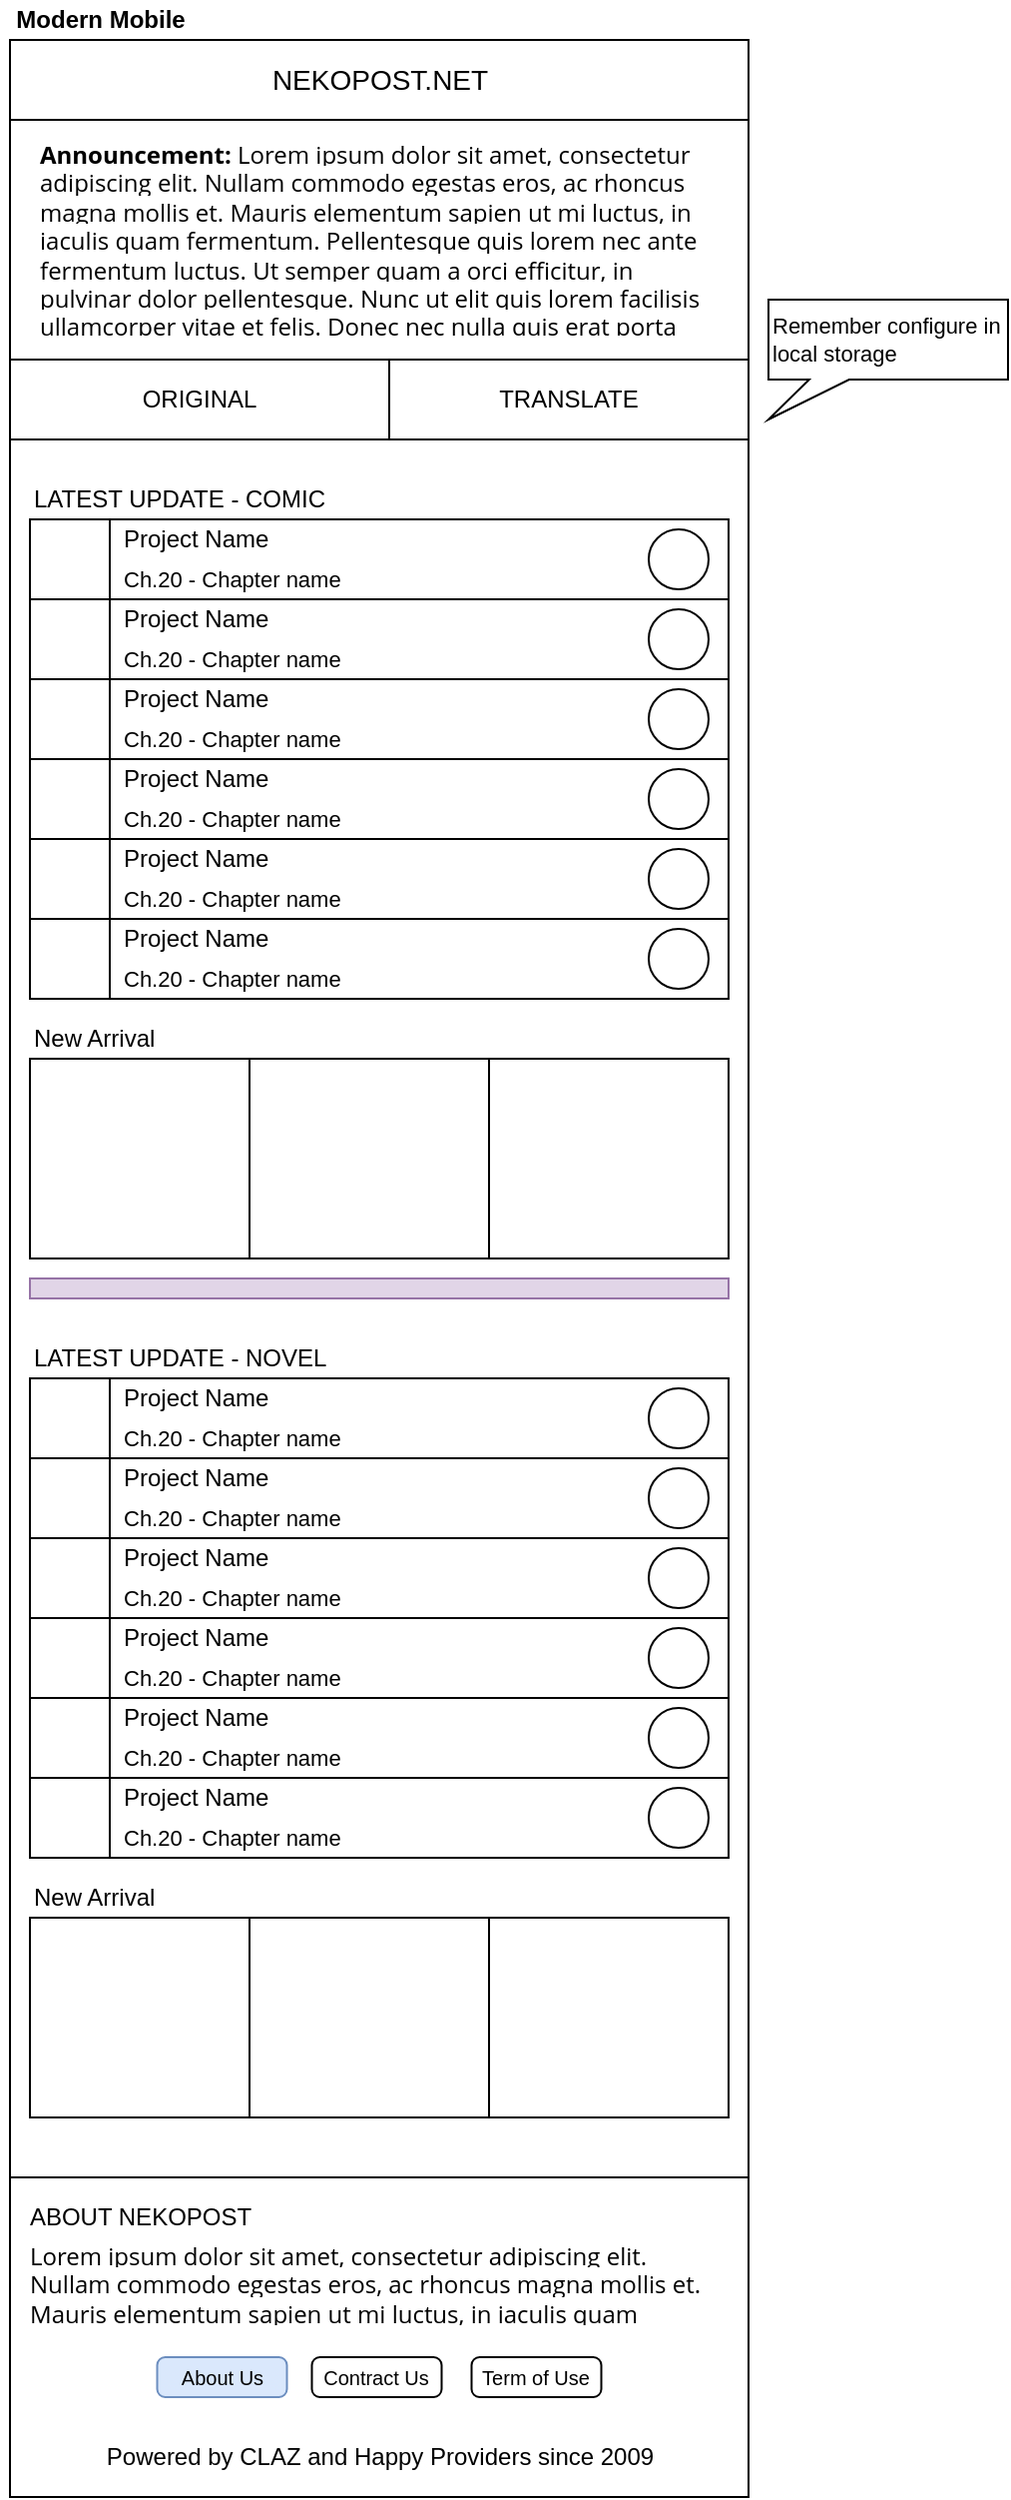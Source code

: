 <mxfile version="13.1.3" type="github">
  <diagram id="8td7YuofsSNAn1QMjyVu" name="Page-1">
    <mxGraphModel dx="1408" dy="748" grid="1" gridSize="10" guides="1" tooltips="1" connect="1" arrows="1" fold="1" page="1" pageScale="1" pageWidth="850" pageHeight="1100" math="0" shadow="0">
      <root>
        <mxCell id="0" />
        <mxCell id="1" parent="0" />
        <mxCell id="3KRZKQe5Rs8XC9uwf4vS-1" value="" style="rounded=0;whiteSpace=wrap;html=1;" vertex="1" parent="1">
          <mxGeometry x="40" y="40" width="370" height="1180" as="geometry" />
        </mxCell>
        <mxCell id="3KRZKQe5Rs8XC9uwf4vS-2" value="" style="rounded=0;whiteSpace=wrap;html=1;" vertex="1" parent="1">
          <mxGeometry x="40" y="40" width="370" height="40" as="geometry" />
        </mxCell>
        <mxCell id="3KRZKQe5Rs8XC9uwf4vS-3" value="Modern Mobile" style="text;html=1;align=center;verticalAlign=middle;resizable=0;points=[];autosize=1;fontStyle=1" vertex="1" parent="1">
          <mxGeometry x="35" y="20" width="100" height="20" as="geometry" />
        </mxCell>
        <mxCell id="3KRZKQe5Rs8XC9uwf4vS-4" value="" style="rounded=0;whiteSpace=wrap;html=1;" vertex="1" parent="1">
          <mxGeometry x="40" y="80" width="370" height="120" as="geometry" />
        </mxCell>
        <mxCell id="3KRZKQe5Rs8XC9uwf4vS-6" value="ORIGINAL" style="rounded=0;whiteSpace=wrap;html=1;" vertex="1" parent="1">
          <mxGeometry x="40" y="200" width="190" height="40" as="geometry" />
        </mxCell>
        <mxCell id="3KRZKQe5Rs8XC9uwf4vS-10" value="TRANSLATE" style="rounded=0;whiteSpace=wrap;html=1;" vertex="1" parent="1">
          <mxGeometry x="230" y="200" width="180" height="40" as="geometry" />
        </mxCell>
        <mxCell id="3KRZKQe5Rs8XC9uwf4vS-16" value="" style="rounded=0;whiteSpace=wrap;html=1;" vertex="1" parent="1">
          <mxGeometry x="50" y="280" width="350" height="40" as="geometry" />
        </mxCell>
        <mxCell id="3KRZKQe5Rs8XC9uwf4vS-17" value="" style="rounded=0;whiteSpace=wrap;html=1;" vertex="1" parent="1">
          <mxGeometry x="50" y="550" width="110" height="100" as="geometry" />
        </mxCell>
        <mxCell id="3KRZKQe5Rs8XC9uwf4vS-18" value="" style="rounded=0;whiteSpace=wrap;html=1;" vertex="1" parent="1">
          <mxGeometry x="160" y="550" width="120" height="100" as="geometry" />
        </mxCell>
        <mxCell id="3KRZKQe5Rs8XC9uwf4vS-19" value="" style="rounded=0;whiteSpace=wrap;html=1;" vertex="1" parent="1">
          <mxGeometry x="280" y="550" width="120" height="100" as="geometry" />
        </mxCell>
        <mxCell id="3KRZKQe5Rs8XC9uwf4vS-20" value="LATEST UPDATE - COMIC" style="text;html=1;align=left;verticalAlign=middle;resizable=0;points=[];autosize=1;fontSize=12;" vertex="1" parent="1">
          <mxGeometry x="50" y="260" width="160" height="20" as="geometry" />
        </mxCell>
        <mxCell id="3KRZKQe5Rs8XC9uwf4vS-21" value="" style="rounded=0;whiteSpace=wrap;html=1;" vertex="1" parent="1">
          <mxGeometry x="50" y="320" width="350" height="40" as="geometry" />
        </mxCell>
        <mxCell id="3KRZKQe5Rs8XC9uwf4vS-22" value="" style="rounded=0;whiteSpace=wrap;html=1;" vertex="1" parent="1">
          <mxGeometry x="50" y="360" width="350" height="40" as="geometry" />
        </mxCell>
        <mxCell id="3KRZKQe5Rs8XC9uwf4vS-23" value="" style="rounded=0;whiteSpace=wrap;html=1;" vertex="1" parent="1">
          <mxGeometry x="50" y="400" width="350" height="40" as="geometry" />
        </mxCell>
        <mxCell id="3KRZKQe5Rs8XC9uwf4vS-24" value="NEKOPOST.NET" style="text;html=1;align=center;verticalAlign=middle;resizable=0;points=[];autosize=1;fontSize=14;" vertex="1" parent="1">
          <mxGeometry x="165" y="50" width="120" height="20" as="geometry" />
        </mxCell>
        <mxCell id="3KRZKQe5Rs8XC9uwf4vS-26" value="" style="rounded=0;whiteSpace=wrap;html=1;" vertex="1" parent="1">
          <mxGeometry x="50" y="280" width="40" height="40" as="geometry" />
        </mxCell>
        <mxCell id="3KRZKQe5Rs8XC9uwf4vS-27" value="" style="rounded=0;whiteSpace=wrap;html=1;" vertex="1" parent="1">
          <mxGeometry x="50" y="320" width="40" height="40" as="geometry" />
        </mxCell>
        <mxCell id="3KRZKQe5Rs8XC9uwf4vS-28" value="" style="rounded=0;whiteSpace=wrap;html=1;" vertex="1" parent="1">
          <mxGeometry x="50" y="360" width="40" height="40" as="geometry" />
        </mxCell>
        <mxCell id="3KRZKQe5Rs8XC9uwf4vS-29" value="Project Name" style="text;html=1;align=left;verticalAlign=middle;resizable=0;points=[];autosize=1;fontSize=12;spacingLeft=5;" vertex="1" parent="1">
          <mxGeometry x="90" y="280" width="90" height="20" as="geometry" />
        </mxCell>
        <mxCell id="3KRZKQe5Rs8XC9uwf4vS-30" value="Ch.20 - Chapter name" style="text;html=1;align=left;verticalAlign=middle;resizable=0;points=[];autosize=1;fontSize=11;spacingLeft=5;" vertex="1" parent="1">
          <mxGeometry x="90" y="300" width="130" height="20" as="geometry" />
        </mxCell>
        <mxCell id="3KRZKQe5Rs8XC9uwf4vS-31" value="" style="ellipse;whiteSpace=wrap;html=1;aspect=fixed;fontSize=11;align=left;" vertex="1" parent="1">
          <mxGeometry x="360" y="285" width="30" height="30" as="geometry" />
        </mxCell>
        <mxCell id="3KRZKQe5Rs8XC9uwf4vS-32" value="" style="ellipse;whiteSpace=wrap;html=1;aspect=fixed;fontSize=11;align=left;" vertex="1" parent="1">
          <mxGeometry x="360" y="325" width="30" height="30" as="geometry" />
        </mxCell>
        <mxCell id="3KRZKQe5Rs8XC9uwf4vS-33" value="" style="ellipse;whiteSpace=wrap;html=1;aspect=fixed;fontSize=11;align=left;" vertex="1" parent="1">
          <mxGeometry x="360" y="365" width="30" height="30" as="geometry" />
        </mxCell>
        <mxCell id="3KRZKQe5Rs8XC9uwf4vS-34" value="Project Name" style="text;html=1;align=left;verticalAlign=middle;resizable=0;points=[];autosize=1;fontSize=12;spacingLeft=5;" vertex="1" parent="1">
          <mxGeometry x="90" y="320" width="90" height="20" as="geometry" />
        </mxCell>
        <mxCell id="3KRZKQe5Rs8XC9uwf4vS-35" value="Ch.20 - Chapter name" style="text;html=1;align=left;verticalAlign=middle;resizable=0;points=[];autosize=1;fontSize=11;spacingLeft=5;" vertex="1" parent="1">
          <mxGeometry x="90" y="340" width="130" height="20" as="geometry" />
        </mxCell>
        <mxCell id="3KRZKQe5Rs8XC9uwf4vS-36" value="Project Name" style="text;html=1;align=left;verticalAlign=middle;resizable=0;points=[];autosize=1;fontSize=12;spacingLeft=5;" vertex="1" parent="1">
          <mxGeometry x="90" y="360" width="90" height="20" as="geometry" />
        </mxCell>
        <mxCell id="3KRZKQe5Rs8XC9uwf4vS-37" value="Ch.20 - Chapter name" style="text;html=1;align=left;verticalAlign=middle;resizable=0;points=[];autosize=1;fontSize=11;spacingLeft=5;" vertex="1" parent="1">
          <mxGeometry x="90" y="380" width="130" height="20" as="geometry" />
        </mxCell>
        <mxCell id="3KRZKQe5Rs8XC9uwf4vS-38" value="" style="rounded=0;whiteSpace=wrap;html=1;" vertex="1" parent="1">
          <mxGeometry x="50" y="400" width="350" height="40" as="geometry" />
        </mxCell>
        <mxCell id="3KRZKQe5Rs8XC9uwf4vS-39" value="" style="rounded=0;whiteSpace=wrap;html=1;" vertex="1" parent="1">
          <mxGeometry x="50" y="400" width="40" height="40" as="geometry" />
        </mxCell>
        <mxCell id="3KRZKQe5Rs8XC9uwf4vS-40" value="" style="ellipse;whiteSpace=wrap;html=1;aspect=fixed;fontSize=11;align=left;" vertex="1" parent="1">
          <mxGeometry x="360" y="405" width="30" height="30" as="geometry" />
        </mxCell>
        <mxCell id="3KRZKQe5Rs8XC9uwf4vS-41" value="Project Name" style="text;html=1;align=left;verticalAlign=middle;resizable=0;points=[];autosize=1;fontSize=12;spacingLeft=5;" vertex="1" parent="1">
          <mxGeometry x="90" y="400" width="90" height="20" as="geometry" />
        </mxCell>
        <mxCell id="3KRZKQe5Rs8XC9uwf4vS-42" value="Ch.20 - Chapter name" style="text;html=1;align=left;verticalAlign=middle;resizable=0;points=[];autosize=1;fontSize=11;spacingLeft=5;" vertex="1" parent="1">
          <mxGeometry x="90" y="420" width="130" height="20" as="geometry" />
        </mxCell>
        <mxCell id="3KRZKQe5Rs8XC9uwf4vS-43" value="Remember configure in local storage" style="shape=callout;whiteSpace=wrap;html=1;perimeter=calloutPerimeter;fontSize=11;align=left;size=20;position=0.17;position2=0;" vertex="1" parent="1">
          <mxGeometry x="420" y="170" width="120" height="60" as="geometry" />
        </mxCell>
        <mxCell id="3KRZKQe5Rs8XC9uwf4vS-44" value="" style="rounded=0;whiteSpace=wrap;html=1;" vertex="1" parent="1">
          <mxGeometry x="50" y="440" width="350" height="40" as="geometry" />
        </mxCell>
        <mxCell id="3KRZKQe5Rs8XC9uwf4vS-45" value="" style="rounded=0;whiteSpace=wrap;html=1;" vertex="1" parent="1">
          <mxGeometry x="50" y="480" width="350" height="40" as="geometry" />
        </mxCell>
        <mxCell id="3KRZKQe5Rs8XC9uwf4vS-46" value="" style="rounded=0;whiteSpace=wrap;html=1;" vertex="1" parent="1">
          <mxGeometry x="50" y="440" width="40" height="40" as="geometry" />
        </mxCell>
        <mxCell id="3KRZKQe5Rs8XC9uwf4vS-47" value="" style="ellipse;whiteSpace=wrap;html=1;aspect=fixed;fontSize=11;align=left;" vertex="1" parent="1">
          <mxGeometry x="360" y="445" width="30" height="30" as="geometry" />
        </mxCell>
        <mxCell id="3KRZKQe5Rs8XC9uwf4vS-48" value="Project Name" style="text;html=1;align=left;verticalAlign=middle;resizable=0;points=[];autosize=1;fontSize=12;spacingLeft=5;" vertex="1" parent="1">
          <mxGeometry x="90" y="440" width="90" height="20" as="geometry" />
        </mxCell>
        <mxCell id="3KRZKQe5Rs8XC9uwf4vS-49" value="Ch.20 - Chapter name" style="text;html=1;align=left;verticalAlign=middle;resizable=0;points=[];autosize=1;fontSize=11;spacingLeft=5;" vertex="1" parent="1">
          <mxGeometry x="90" y="460" width="130" height="20" as="geometry" />
        </mxCell>
        <mxCell id="3KRZKQe5Rs8XC9uwf4vS-50" value="" style="rounded=0;whiteSpace=wrap;html=1;" vertex="1" parent="1">
          <mxGeometry x="50" y="480" width="350" height="40" as="geometry" />
        </mxCell>
        <mxCell id="3KRZKQe5Rs8XC9uwf4vS-51" value="" style="rounded=0;whiteSpace=wrap;html=1;" vertex="1" parent="1">
          <mxGeometry x="50" y="480" width="40" height="40" as="geometry" />
        </mxCell>
        <mxCell id="3KRZKQe5Rs8XC9uwf4vS-52" value="" style="ellipse;whiteSpace=wrap;html=1;aspect=fixed;fontSize=11;align=left;" vertex="1" parent="1">
          <mxGeometry x="360" y="485" width="30" height="30" as="geometry" />
        </mxCell>
        <mxCell id="3KRZKQe5Rs8XC9uwf4vS-53" value="Project Name" style="text;html=1;align=left;verticalAlign=middle;resizable=0;points=[];autosize=1;fontSize=12;spacingLeft=5;" vertex="1" parent="1">
          <mxGeometry x="90" y="480" width="90" height="20" as="geometry" />
        </mxCell>
        <mxCell id="3KRZKQe5Rs8XC9uwf4vS-54" value="Ch.20 - Chapter name" style="text;html=1;align=left;verticalAlign=middle;resizable=0;points=[];autosize=1;fontSize=11;spacingLeft=5;" vertex="1" parent="1">
          <mxGeometry x="90" y="500" width="130" height="20" as="geometry" />
        </mxCell>
        <mxCell id="3KRZKQe5Rs8XC9uwf4vS-58" value="LATEST UPDATE - NOVEL" style="text;html=1;align=left;verticalAlign=middle;resizable=0;points=[];autosize=1;fontSize=12;" vertex="1" parent="1">
          <mxGeometry x="50" y="690" width="160" height="20" as="geometry" />
        </mxCell>
        <mxCell id="3KRZKQe5Rs8XC9uwf4vS-59" value="" style="rounded=0;whiteSpace=wrap;html=1;" vertex="1" parent="1">
          <mxGeometry x="50" y="710" width="350" height="40" as="geometry" />
        </mxCell>
        <mxCell id="3KRZKQe5Rs8XC9uwf4vS-60" value="" style="rounded=0;whiteSpace=wrap;html=1;" vertex="1" parent="1">
          <mxGeometry x="50" y="750" width="350" height="40" as="geometry" />
        </mxCell>
        <mxCell id="3KRZKQe5Rs8XC9uwf4vS-61" value="" style="rounded=0;whiteSpace=wrap;html=1;" vertex="1" parent="1">
          <mxGeometry x="50" y="790" width="350" height="40" as="geometry" />
        </mxCell>
        <mxCell id="3KRZKQe5Rs8XC9uwf4vS-62" value="" style="rounded=0;whiteSpace=wrap;html=1;" vertex="1" parent="1">
          <mxGeometry x="50" y="830" width="350" height="40" as="geometry" />
        </mxCell>
        <mxCell id="3KRZKQe5Rs8XC9uwf4vS-63" value="" style="rounded=0;whiteSpace=wrap;html=1;" vertex="1" parent="1">
          <mxGeometry x="50" y="710" width="40" height="40" as="geometry" />
        </mxCell>
        <mxCell id="3KRZKQe5Rs8XC9uwf4vS-64" value="" style="rounded=0;whiteSpace=wrap;html=1;" vertex="1" parent="1">
          <mxGeometry x="50" y="750" width="40" height="40" as="geometry" />
        </mxCell>
        <mxCell id="3KRZKQe5Rs8XC9uwf4vS-65" value="" style="rounded=0;whiteSpace=wrap;html=1;" vertex="1" parent="1">
          <mxGeometry x="50" y="790" width="40" height="40" as="geometry" />
        </mxCell>
        <mxCell id="3KRZKQe5Rs8XC9uwf4vS-66" value="Project Name" style="text;html=1;align=left;verticalAlign=middle;resizable=0;points=[];autosize=1;fontSize=12;spacingLeft=5;" vertex="1" parent="1">
          <mxGeometry x="90" y="710" width="90" height="20" as="geometry" />
        </mxCell>
        <mxCell id="3KRZKQe5Rs8XC9uwf4vS-67" value="Ch.20 - Chapter name" style="text;html=1;align=left;verticalAlign=middle;resizable=0;points=[];autosize=1;fontSize=11;spacingLeft=5;" vertex="1" parent="1">
          <mxGeometry x="90" y="730" width="130" height="20" as="geometry" />
        </mxCell>
        <mxCell id="3KRZKQe5Rs8XC9uwf4vS-68" value="" style="ellipse;whiteSpace=wrap;html=1;aspect=fixed;fontSize=11;align=left;" vertex="1" parent="1">
          <mxGeometry x="360" y="715" width="30" height="30" as="geometry" />
        </mxCell>
        <mxCell id="3KRZKQe5Rs8XC9uwf4vS-69" value="" style="ellipse;whiteSpace=wrap;html=1;aspect=fixed;fontSize=11;align=left;" vertex="1" parent="1">
          <mxGeometry x="360" y="755" width="30" height="30" as="geometry" />
        </mxCell>
        <mxCell id="3KRZKQe5Rs8XC9uwf4vS-70" value="" style="ellipse;whiteSpace=wrap;html=1;aspect=fixed;fontSize=11;align=left;" vertex="1" parent="1">
          <mxGeometry x="360" y="795" width="30" height="30" as="geometry" />
        </mxCell>
        <mxCell id="3KRZKQe5Rs8XC9uwf4vS-71" value="Project Name" style="text;html=1;align=left;verticalAlign=middle;resizable=0;points=[];autosize=1;fontSize=12;spacingLeft=5;" vertex="1" parent="1">
          <mxGeometry x="90" y="750" width="90" height="20" as="geometry" />
        </mxCell>
        <mxCell id="3KRZKQe5Rs8XC9uwf4vS-72" value="Ch.20 - Chapter name" style="text;html=1;align=left;verticalAlign=middle;resizable=0;points=[];autosize=1;fontSize=11;spacingLeft=5;" vertex="1" parent="1">
          <mxGeometry x="90" y="770" width="130" height="20" as="geometry" />
        </mxCell>
        <mxCell id="3KRZKQe5Rs8XC9uwf4vS-73" value="Project Name" style="text;html=1;align=left;verticalAlign=middle;resizable=0;points=[];autosize=1;fontSize=12;spacingLeft=5;" vertex="1" parent="1">
          <mxGeometry x="90" y="790" width="90" height="20" as="geometry" />
        </mxCell>
        <mxCell id="3KRZKQe5Rs8XC9uwf4vS-74" value="Ch.20 - Chapter name" style="text;html=1;align=left;verticalAlign=middle;resizable=0;points=[];autosize=1;fontSize=11;spacingLeft=5;" vertex="1" parent="1">
          <mxGeometry x="90" y="810" width="130" height="20" as="geometry" />
        </mxCell>
        <mxCell id="3KRZKQe5Rs8XC9uwf4vS-75" value="" style="rounded=0;whiteSpace=wrap;html=1;" vertex="1" parent="1">
          <mxGeometry x="50" y="830" width="350" height="40" as="geometry" />
        </mxCell>
        <mxCell id="3KRZKQe5Rs8XC9uwf4vS-76" value="" style="rounded=0;whiteSpace=wrap;html=1;" vertex="1" parent="1">
          <mxGeometry x="50" y="830" width="40" height="40" as="geometry" />
        </mxCell>
        <mxCell id="3KRZKQe5Rs8XC9uwf4vS-77" value="" style="ellipse;whiteSpace=wrap;html=1;aspect=fixed;fontSize=11;align=left;" vertex="1" parent="1">
          <mxGeometry x="360" y="835" width="30" height="30" as="geometry" />
        </mxCell>
        <mxCell id="3KRZKQe5Rs8XC9uwf4vS-78" value="Project Name" style="text;html=1;align=left;verticalAlign=middle;resizable=0;points=[];autosize=1;fontSize=12;spacingLeft=5;" vertex="1" parent="1">
          <mxGeometry x="90" y="830" width="90" height="20" as="geometry" />
        </mxCell>
        <mxCell id="3KRZKQe5Rs8XC9uwf4vS-79" value="Ch.20 - Chapter name" style="text;html=1;align=left;verticalAlign=middle;resizable=0;points=[];autosize=1;fontSize=11;spacingLeft=5;" vertex="1" parent="1">
          <mxGeometry x="90" y="850" width="130" height="20" as="geometry" />
        </mxCell>
        <mxCell id="3KRZKQe5Rs8XC9uwf4vS-80" value="" style="rounded=0;whiteSpace=wrap;html=1;" vertex="1" parent="1">
          <mxGeometry x="50" y="870" width="350" height="40" as="geometry" />
        </mxCell>
        <mxCell id="3KRZKQe5Rs8XC9uwf4vS-81" value="" style="rounded=0;whiteSpace=wrap;html=1;" vertex="1" parent="1">
          <mxGeometry x="50" y="910" width="350" height="40" as="geometry" />
        </mxCell>
        <mxCell id="3KRZKQe5Rs8XC9uwf4vS-82" value="" style="rounded=0;whiteSpace=wrap;html=1;" vertex="1" parent="1">
          <mxGeometry x="50" y="870" width="40" height="40" as="geometry" />
        </mxCell>
        <mxCell id="3KRZKQe5Rs8XC9uwf4vS-83" value="" style="ellipse;whiteSpace=wrap;html=1;aspect=fixed;fontSize=11;align=left;" vertex="1" parent="1">
          <mxGeometry x="360" y="875" width="30" height="30" as="geometry" />
        </mxCell>
        <mxCell id="3KRZKQe5Rs8XC9uwf4vS-84" value="Project Name" style="text;html=1;align=left;verticalAlign=middle;resizable=0;points=[];autosize=1;fontSize=12;spacingLeft=5;" vertex="1" parent="1">
          <mxGeometry x="90" y="870" width="90" height="20" as="geometry" />
        </mxCell>
        <mxCell id="3KRZKQe5Rs8XC9uwf4vS-85" value="Ch.20 - Chapter name" style="text;html=1;align=left;verticalAlign=middle;resizable=0;points=[];autosize=1;fontSize=11;spacingLeft=5;" vertex="1" parent="1">
          <mxGeometry x="90" y="890" width="130" height="20" as="geometry" />
        </mxCell>
        <mxCell id="3KRZKQe5Rs8XC9uwf4vS-86" value="" style="rounded=0;whiteSpace=wrap;html=1;" vertex="1" parent="1">
          <mxGeometry x="50" y="910" width="350" height="40" as="geometry" />
        </mxCell>
        <mxCell id="3KRZKQe5Rs8XC9uwf4vS-87" value="" style="rounded=0;whiteSpace=wrap;html=1;" vertex="1" parent="1">
          <mxGeometry x="50" y="910" width="40" height="40" as="geometry" />
        </mxCell>
        <mxCell id="3KRZKQe5Rs8XC9uwf4vS-88" value="" style="ellipse;whiteSpace=wrap;html=1;aspect=fixed;fontSize=11;align=left;" vertex="1" parent="1">
          <mxGeometry x="360" y="915" width="30" height="30" as="geometry" />
        </mxCell>
        <mxCell id="3KRZKQe5Rs8XC9uwf4vS-89" value="Project Name" style="text;html=1;align=left;verticalAlign=middle;resizable=0;points=[];autosize=1;fontSize=12;spacingLeft=5;" vertex="1" parent="1">
          <mxGeometry x="90" y="910" width="90" height="20" as="geometry" />
        </mxCell>
        <mxCell id="3KRZKQe5Rs8XC9uwf4vS-90" value="Ch.20 - Chapter name" style="text;html=1;align=left;verticalAlign=middle;resizable=0;points=[];autosize=1;fontSize=11;spacingLeft=5;" vertex="1" parent="1">
          <mxGeometry x="90" y="930" width="130" height="20" as="geometry" />
        </mxCell>
        <mxCell id="3KRZKQe5Rs8XC9uwf4vS-91" value="New Arrival" style="text;html=1;align=left;verticalAlign=middle;resizable=0;points=[];autosize=1;fontSize=12;" vertex="1" parent="1">
          <mxGeometry x="50" y="530" width="80" height="20" as="geometry" />
        </mxCell>
        <mxCell id="3KRZKQe5Rs8XC9uwf4vS-92" value="" style="rounded=0;whiteSpace=wrap;html=1;fontSize=12;align=left;fillColor=#e1d5e7;strokeColor=#9673a6;" vertex="1" parent="1">
          <mxGeometry x="50" y="660" width="350" height="10" as="geometry" />
        </mxCell>
        <mxCell id="3KRZKQe5Rs8XC9uwf4vS-94" value="" style="rounded=0;whiteSpace=wrap;html=1;" vertex="1" parent="1">
          <mxGeometry x="50" y="980" width="110" height="100" as="geometry" />
        </mxCell>
        <mxCell id="3KRZKQe5Rs8XC9uwf4vS-95" value="" style="rounded=0;whiteSpace=wrap;html=1;" vertex="1" parent="1">
          <mxGeometry x="160" y="980" width="120" height="100" as="geometry" />
        </mxCell>
        <mxCell id="3KRZKQe5Rs8XC9uwf4vS-96" value="" style="rounded=0;whiteSpace=wrap;html=1;" vertex="1" parent="1">
          <mxGeometry x="280" y="980" width="120" height="100" as="geometry" />
        </mxCell>
        <mxCell id="3KRZKQe5Rs8XC9uwf4vS-97" value="New Arrival" style="text;html=1;align=left;verticalAlign=middle;resizable=0;points=[];autosize=1;fontSize=12;" vertex="1" parent="1">
          <mxGeometry x="50" y="960" width="80" height="20" as="geometry" />
        </mxCell>
        <mxCell id="3KRZKQe5Rs8XC9uwf4vS-99" value="&lt;h1 style=&quot;font-size: 12px&quot;&gt;&lt;span style=&quot;font-family: &amp;#34;open sans&amp;#34; , &amp;#34;arial&amp;#34; , sans-serif ; font-size: 12px ; text-align: justify ; background-color: rgb(255 , 255 , 255)&quot;&gt;Announcement:&lt;/span&gt;&lt;span style=&quot;font-family: &amp;#34;open sans&amp;#34; , &amp;#34;arial&amp;#34; , sans-serif ; font-size: 12px ; font-weight: 400 ; text-align: justify ; background-color: rgb(255 , 255 , 255)&quot;&gt; Lorem ipsum dolor sit amet, consectetur adipiscing elit. Nullam commodo egestas eros, ac rhoncus magna mollis et. Mauris elementum sapien ut mi luctus, in iaculis quam fermentum. Pellentesque quis lorem nec ante fermentum luctus. Ut semper quam a orci efficitur, in pulvinar dolor pellentesque. Nunc ut elit quis lorem facilisis ullamcorper vitae et felis. Donec nec nulla quis erat porta gravida. Etiam tempus nibh lacus, sed lobortis tellus posuere vitae. Maecenas consectetur nulla vitae hendrerit efficitur. Proin sollicitudin facilisis nisi, ac faucibus eros accumsan vitae. Morbi vehicula augue eu bibendum ultricies.&amp;nbsp;&lt;/span&gt;&lt;br style=&quot;font-size: 12px&quot;&gt;&lt;/h1&gt;" style="text;html=1;strokeColor=none;fillColor=none;spacing=5;spacingTop=-20;whiteSpace=wrap;overflow=hidden;rounded=0;fontSize=12;align=left;" vertex="1" parent="1">
          <mxGeometry x="50" y="92.5" width="350" height="95" as="geometry" />
        </mxCell>
        <mxCell id="3KRZKQe5Rs8XC9uwf4vS-100" value="" style="rounded=0;whiteSpace=wrap;html=1;fontSize=12;align=left;" vertex="1" parent="1">
          <mxGeometry x="40" y="1110" width="370" height="160" as="geometry" />
        </mxCell>
        <mxCell id="3KRZKQe5Rs8XC9uwf4vS-101" value="ABOUT NEKOPOST" style="text;html=1;align=center;verticalAlign=middle;resizable=0;points=[];autosize=1;fontSize=12;" vertex="1" parent="1">
          <mxGeometry x="40" y="1120" width="130" height="20" as="geometry" />
        </mxCell>
        <mxCell id="3KRZKQe5Rs8XC9uwf4vS-102" value="&lt;h1 style=&quot;font-size: 12px&quot;&gt;&lt;span style=&quot;font-family: &amp;#34;open sans&amp;#34; , &amp;#34;arial&amp;#34; , sans-serif ; font-size: 12px ; font-weight: 400 ; text-align: justify ; background-color: rgb(255 , 255 , 255)&quot;&gt;Lorem ipsum dolor sit amet, consectetur adipiscing elit. Nullam commodo egestas eros, ac rhoncus magna mollis et. Mauris elementum sapien ut mi luctus, in iaculis quam fermentum. Pellentesque quis lorem nec ante fermentum luctus. Ut semper quam a orci efficitur, in pulvinar dolor pellentesque. Nunc ut elit quis lorem facilisis ullamcorper vitae et felis. Donec nec nulla quis erat porta gravida. Etiam tempus nibh lacus, sed lobortis tellus posuere vitae. Maecenas consectetur nulla vitae hendrerit efficitur. Proin sollicitudin facilisis nisi, ac faucibus eros accumsan vitae. Morbi vehicula augue eu bibendum ultricies.&amp;nbsp;&lt;/span&gt;&lt;br style=&quot;font-size: 12px&quot;&gt;&lt;/h1&gt;" style="text;html=1;strokeColor=none;fillColor=none;spacing=5;spacingTop=-20;whiteSpace=wrap;overflow=hidden;rounded=0;fontSize=12;align=left;" vertex="1" parent="1">
          <mxGeometry x="45" y="1145" width="350" height="40" as="geometry" />
        </mxCell>
        <mxCell id="3KRZKQe5Rs8XC9uwf4vS-105" value="Powered by CLAZ and Happy Providers since 2009" style="text;html=1;align=center;verticalAlign=middle;resizable=0;points=[];autosize=1;fontSize=12;" vertex="1" parent="1">
          <mxGeometry x="80" y="1240" width="290" height="20" as="geometry" />
        </mxCell>
        <mxCell id="3KRZKQe5Rs8XC9uwf4vS-106" value="About Us" style="rounded=1;whiteSpace=wrap;html=1;fontSize=10;align=center;arcSize=20;fillColor=#dae8fc;strokeColor=#6c8ebf;" vertex="1" parent="1">
          <mxGeometry x="113.75" y="1200" width="65" height="20" as="geometry" />
        </mxCell>
        <mxCell id="3KRZKQe5Rs8XC9uwf4vS-107" value="Contract Us" style="rounded=1;whiteSpace=wrap;html=1;fontSize=10;align=center;arcSize=20;" vertex="1" parent="1">
          <mxGeometry x="191.25" y="1200" width="65" height="20" as="geometry" />
        </mxCell>
        <mxCell id="3KRZKQe5Rs8XC9uwf4vS-108" value="Term of Use" style="rounded=1;whiteSpace=wrap;html=1;fontSize=10;align=center;arcSize=20;" vertex="1" parent="1">
          <mxGeometry x="271.25" y="1200" width="65" height="20" as="geometry" />
        </mxCell>
      </root>
    </mxGraphModel>
  </diagram>
</mxfile>
